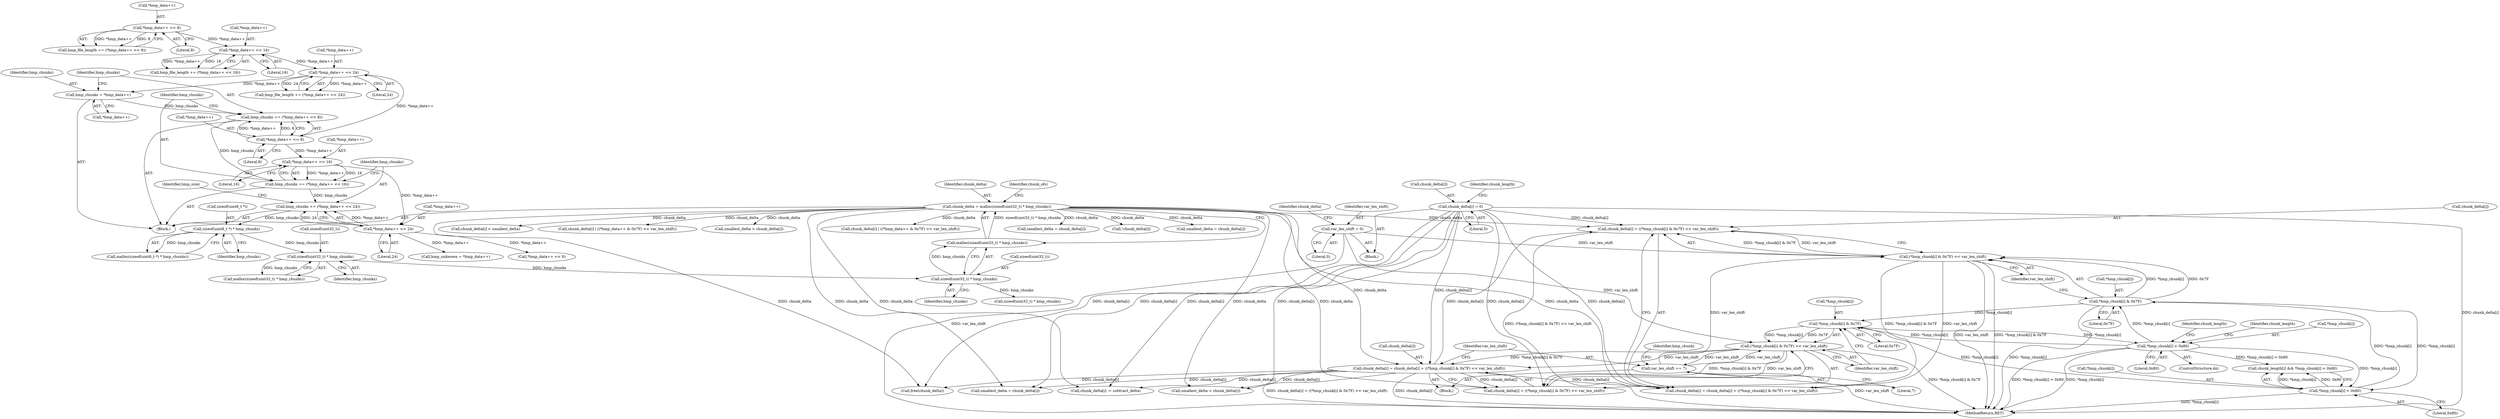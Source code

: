 digraph "0_wildmidi_660b513d99bced8783a4a5984ac2f742c74ebbdd_0@array" {
"1001131" [label="(Call,chunk_delta[i] + ((*hmp_chunk[i] & 0x7F) << var_len_shift))"];
"1001056" [label="(Call,chunk_delta[i] = 0)"];
"1000501" [label="(Call,chunk_delta = malloc(sizeof(uint32_t) * hmp_chunks))"];
"1000503" [label="(Call,malloc(sizeof(uint32_t) * hmp_chunks))"];
"1000504" [label="(Call,sizeof(uint32_t) * hmp_chunks)"];
"1000497" [label="(Call,sizeof(uint32_t) * hmp_chunks)"];
"1000490" [label="(Call,sizeof(uint8_t *) * hmp_chunks)"];
"1000327" [label="(Call,hmp_chunks += (*hmp_data++ << 24))"];
"1000329" [label="(Call,*hmp_data++ << 24)"];
"1000322" [label="(Call,*hmp_data++ << 16)"];
"1000315" [label="(Call,*hmp_data++ << 8)"];
"1000292" [label="(Call,*hmp_data++ << 24)"];
"1000285" [label="(Call,*hmp_data++ << 16)"];
"1000278" [label="(Call,*hmp_data++ << 8)"];
"1000320" [label="(Call,hmp_chunks += (*hmp_data++ << 16))"];
"1000313" [label="(Call,hmp_chunks += (*hmp_data++ << 8))"];
"1000308" [label="(Call,hmp_chunks = *hmp_data++)"];
"1001081" [label="(Call,chunk_delta[i] = chunk_delta[i] + ((*hmp_chunk[i] & 0x7F) << var_len_shift))"];
"1001089" [label="(Call,(*hmp_chunk[i] & 0x7F) << var_len_shift)"];
"1001090" [label="(Call,*hmp_chunk[i] & 0x7F)"];
"1001108" [label="(Call,*hmp_chunk[i] < 0x80)"];
"1001136" [label="(Call,*hmp_chunk[i] & 0x7F)"];
"1001066" [label="(Call,*hmp_chunk[i] < 0x80)"];
"1001097" [label="(Call,var_len_shift += 7)"];
"1001053" [label="(Call,var_len_shift = 0)"];
"1001135" [label="(Call,(*hmp_chunk[i] & 0x7F) << var_len_shift)"];
"1000283" [label="(Call,hmp_file_length += (*hmp_data++ << 16))"];
"1000870" [label="(Block,)"];
"1001109" [label="(Call,*hmp_chunk[i])"];
"1000491" [label="(Call,sizeof(uint8_t *))"];
"1000279" [label="(Call,*hmp_data++)"];
"1001058" [label="(Identifier,chunk_delta)"];
"1001165" [label="(Call,smallest_delta = chunk_delta[i])"];
"1000507" [label="(Identifier,hmp_chunks)"];
"1001053" [label="(Call,var_len_shift = 0)"];
"1000731" [label="(Call,chunk_delta[i] < smallest_delta)"];
"1000503" [label="(Call,malloc(sizeof(uint32_t) * hmp_chunks))"];
"1000335" [label="(Identifier,hmp_size)"];
"1001057" [label="(Call,chunk_delta[i])"];
"1000689" [label="(Call,chunk_delta[i] | ((*hmp_data++ & 0x7F) << var_len_shift))"];
"1001082" [label="(Call,chunk_delta[i])"];
"1000498" [label="(Call,sizeof(uint32_t))"];
"1000497" [label="(Call,sizeof(uint32_t) * hmp_chunks)"];
"1001073" [label="(ControlStructure,do)"];
"1000308" [label="(Call,hmp_chunks = *hmp_data++)"];
"1000322" [label="(Call,*hmp_data++ << 16)"];
"1000316" [label="(Call,*hmp_data++)"];
"1001102" [label="(Identifier,hmp_chunk)"];
"1001074" [label="(Block,)"];
"1001287" [label="(MethodReturn,RET)"];
"1000330" [label="(Call,*hmp_data++)"];
"1001131" [label="(Call,chunk_delta[i] + ((*hmp_chunk[i] & 0x7F) << var_len_shift))"];
"1000857" [label="(Call,smallest_delta > chunk_delta[i])"];
"1000496" [label="(Call,malloc(sizeof(uint32_t) * hmp_chunks))"];
"1000329" [label="(Call,*hmp_data++ << 24)"];
"1001135" [label="(Call,(*hmp_chunk[i] & 0x7F) << var_len_shift)"];
"1001097" [label="(Call,var_len_shift += 7)"];
"1001066" [label="(Call,*hmp_chunk[i] < 0x80)"];
"1000286" [label="(Call,*hmp_data++)"];
"1000333" [label="(Literal,24)"];
"1000505" [label="(Call,sizeof(uint32_t))"];
"1001060" [label="(Literal,0)"];
"1001062" [label="(Call,chunk_length[i] && *hmp_chunk[i] < 0x80)"];
"1000327" [label="(Call,hmp_chunks += (*hmp_data++ << 24))"];
"1001055" [label="(Literal,0)"];
"1000500" [label="(Identifier,hmp_chunks)"];
"1000715" [label="(Call,chunk_delta[i] | ((*hmp_data++ & 0x7F) << var_len_shift))"];
"1001098" [label="(Identifier,var_len_shift)"];
"1000323" [label="(Call,*hmp_data++)"];
"1000326" [label="(Literal,16)"];
"1001085" [label="(Call,chunk_delta[i] + ((*hmp_chunk[i] & 0x7F) << var_len_shift))"];
"1000843" [label="(Call,chunk_delta[i] -= subtract_delta)"];
"1001159" [label="(Call,smallest_delta > chunk_delta[i])"];
"1000282" [label="(Literal,8)"];
"1001113" [label="(Literal,0x80)"];
"1000511" [label="(Call,sizeof(uint32_t) * hmp_chunks)"];
"1001137" [label="(Call,*hmp_chunk[i])"];
"1001054" [label="(Identifier,var_len_shift)"];
"1000493" [label="(Identifier,hmp_chunks)"];
"1000737" [label="(Call,smallest_delta = chunk_delta[i])"];
"1001132" [label="(Call,chunk_delta[i])"];
"1001081" [label="(Call,chunk_delta[i] = chunk_delta[i] + ((*hmp_chunk[i] & 0x7F) << var_len_shift))"];
"1000285" [label="(Call,*hmp_data++ << 16)"];
"1001151" [label="(Call,!chunk_delta[i])"];
"1000309" [label="(Identifier,hmp_chunks)"];
"1001141" [label="(Literal,0x7F)"];
"1000314" [label="(Identifier,hmp_chunks)"];
"1000337" [label="(Call,hmp_unknown = *hmp_data++)"];
"1000292" [label="(Call,*hmp_data++ << 24)"];
"1001091" [label="(Call,*hmp_chunk[i])"];
"1000489" [label="(Call,malloc(sizeof(uint8_t *) * hmp_chunks))"];
"1000344" [label="(Call,*hmp_data++ << 8)"];
"1000315" [label="(Call,*hmp_data++ << 8)"];
"1000290" [label="(Call,hmp_file_length += (*hmp_data++ << 24))"];
"1001067" [label="(Call,*hmp_chunk[i])"];
"1000490" [label="(Call,sizeof(uint8_t *) * hmp_chunks)"];
"1001096" [label="(Identifier,var_len_shift)"];
"1001071" [label="(Literal,0x80)"];
"1000502" [label="(Identifier,chunk_delta)"];
"1001099" [label="(Literal,7)"];
"1000293" [label="(Call,*hmp_data++)"];
"1001108" [label="(Call,*hmp_chunk[i] < 0x80)"];
"1001078" [label="(Identifier,chunk_length)"];
"1001056" [label="(Call,chunk_delta[i] = 0)"];
"1000276" [label="(Call,hmp_file_length += (*hmp_data++ << 8))"];
"1000320" [label="(Call,hmp_chunks += (*hmp_data++ << 16))"];
"1001090" [label="(Call,*hmp_chunk[i] & 0x7F)"];
"1000289" [label="(Literal,16)"];
"1001089" [label="(Call,(*hmp_chunk[i] & 0x7F) << var_len_shift)"];
"1000321" [label="(Identifier,hmp_chunks)"];
"1001127" [label="(Call,chunk_delta[i] = chunk_delta[i] + ((*hmp_chunk[i] & 0x7F) << var_len_shift))"];
"1001064" [label="(Identifier,chunk_length)"];
"1000313" [label="(Call,hmp_chunks += (*hmp_data++ << 8))"];
"1000863" [label="(Call,smallest_delta = chunk_delta[i])"];
"1000509" [label="(Identifier,chunk_ofs)"];
"1001117" [label="(Identifier,chunk_length)"];
"1000296" [label="(Literal,24)"];
"1001271" [label="(Call,free(chunk_delta))"];
"1000501" [label="(Call,chunk_delta = malloc(sizeof(uint32_t) * hmp_chunks))"];
"1000328" [label="(Identifier,hmp_chunks)"];
"1001095" [label="(Literal,0x7F)"];
"1000106" [label="(Block,)"];
"1000319" [label="(Literal,8)"];
"1001142" [label="(Identifier,var_len_shift)"];
"1000504" [label="(Call,sizeof(uint32_t) * hmp_chunks)"];
"1001136" [label="(Call,*hmp_chunk[i] & 0x7F)"];
"1000278" [label="(Call,*hmp_data++ << 8)"];
"1000310" [label="(Call,*hmp_data++)"];
"1001131" -> "1001127"  [label="AST: "];
"1001131" -> "1001135"  [label="CFG: "];
"1001132" -> "1001131"  [label="AST: "];
"1001135" -> "1001131"  [label="AST: "];
"1001127" -> "1001131"  [label="CFG: "];
"1001131" -> "1001287"  [label="DDG: (*hmp_chunk[i] & 0x7F) << var_len_shift"];
"1001056" -> "1001131"  [label="DDG: chunk_delta[i]"];
"1000501" -> "1001131"  [label="DDG: chunk_delta"];
"1001081" -> "1001131"  [label="DDG: chunk_delta[i]"];
"1001135" -> "1001131"  [label="DDG: *hmp_chunk[i] & 0x7F"];
"1001135" -> "1001131"  [label="DDG: var_len_shift"];
"1001056" -> "1000870"  [label="AST: "];
"1001056" -> "1001060"  [label="CFG: "];
"1001057" -> "1001056"  [label="AST: "];
"1001060" -> "1001056"  [label="AST: "];
"1001064" -> "1001056"  [label="CFG: "];
"1001056" -> "1001287"  [label="DDG: chunk_delta[i]"];
"1001056" -> "1000843"  [label="DDG: chunk_delta[i]"];
"1001056" -> "1001081"  [label="DDG: chunk_delta[i]"];
"1001056" -> "1001085"  [label="DDG: chunk_delta[i]"];
"1001056" -> "1001127"  [label="DDG: chunk_delta[i]"];
"1001056" -> "1001159"  [label="DDG: chunk_delta[i]"];
"1001056" -> "1001165"  [label="DDG: chunk_delta[i]"];
"1001056" -> "1001271"  [label="DDG: chunk_delta[i]"];
"1000501" -> "1000106"  [label="AST: "];
"1000501" -> "1000503"  [label="CFG: "];
"1000502" -> "1000501"  [label="AST: "];
"1000503" -> "1000501"  [label="AST: "];
"1000509" -> "1000501"  [label="CFG: "];
"1000503" -> "1000501"  [label="DDG: sizeof(uint32_t) * hmp_chunks"];
"1000501" -> "1000689"  [label="DDG: chunk_delta"];
"1000501" -> "1000715"  [label="DDG: chunk_delta"];
"1000501" -> "1000731"  [label="DDG: chunk_delta"];
"1000501" -> "1000737"  [label="DDG: chunk_delta"];
"1000501" -> "1000843"  [label="DDG: chunk_delta"];
"1000501" -> "1000857"  [label="DDG: chunk_delta"];
"1000501" -> "1000863"  [label="DDG: chunk_delta"];
"1000501" -> "1001081"  [label="DDG: chunk_delta"];
"1000501" -> "1001085"  [label="DDG: chunk_delta"];
"1000501" -> "1001127"  [label="DDG: chunk_delta"];
"1000501" -> "1001151"  [label="DDG: chunk_delta"];
"1000501" -> "1001159"  [label="DDG: chunk_delta"];
"1000501" -> "1001165"  [label="DDG: chunk_delta"];
"1000501" -> "1001271"  [label="DDG: chunk_delta"];
"1000503" -> "1000504"  [label="CFG: "];
"1000504" -> "1000503"  [label="AST: "];
"1000504" -> "1000503"  [label="DDG: hmp_chunks"];
"1000504" -> "1000507"  [label="CFG: "];
"1000505" -> "1000504"  [label="AST: "];
"1000507" -> "1000504"  [label="AST: "];
"1000497" -> "1000504"  [label="DDG: hmp_chunks"];
"1000504" -> "1000511"  [label="DDG: hmp_chunks"];
"1000497" -> "1000496"  [label="AST: "];
"1000497" -> "1000500"  [label="CFG: "];
"1000498" -> "1000497"  [label="AST: "];
"1000500" -> "1000497"  [label="AST: "];
"1000496" -> "1000497"  [label="CFG: "];
"1000497" -> "1000496"  [label="DDG: hmp_chunks"];
"1000490" -> "1000497"  [label="DDG: hmp_chunks"];
"1000490" -> "1000489"  [label="AST: "];
"1000490" -> "1000493"  [label="CFG: "];
"1000491" -> "1000490"  [label="AST: "];
"1000493" -> "1000490"  [label="AST: "];
"1000489" -> "1000490"  [label="CFG: "];
"1000490" -> "1000489"  [label="DDG: hmp_chunks"];
"1000327" -> "1000490"  [label="DDG: hmp_chunks"];
"1000327" -> "1000106"  [label="AST: "];
"1000327" -> "1000329"  [label="CFG: "];
"1000328" -> "1000327"  [label="AST: "];
"1000329" -> "1000327"  [label="AST: "];
"1000335" -> "1000327"  [label="CFG: "];
"1000329" -> "1000327"  [label="DDG: *hmp_data++"];
"1000329" -> "1000327"  [label="DDG: 24"];
"1000320" -> "1000327"  [label="DDG: hmp_chunks"];
"1000329" -> "1000333"  [label="CFG: "];
"1000330" -> "1000329"  [label="AST: "];
"1000333" -> "1000329"  [label="AST: "];
"1000322" -> "1000329"  [label="DDG: *hmp_data++"];
"1000329" -> "1000337"  [label="DDG: *hmp_data++"];
"1000329" -> "1000344"  [label="DDG: *hmp_data++"];
"1000322" -> "1000320"  [label="AST: "];
"1000322" -> "1000326"  [label="CFG: "];
"1000323" -> "1000322"  [label="AST: "];
"1000326" -> "1000322"  [label="AST: "];
"1000320" -> "1000322"  [label="CFG: "];
"1000322" -> "1000320"  [label="DDG: *hmp_data++"];
"1000322" -> "1000320"  [label="DDG: 16"];
"1000315" -> "1000322"  [label="DDG: *hmp_data++"];
"1000315" -> "1000313"  [label="AST: "];
"1000315" -> "1000319"  [label="CFG: "];
"1000316" -> "1000315"  [label="AST: "];
"1000319" -> "1000315"  [label="AST: "];
"1000313" -> "1000315"  [label="CFG: "];
"1000315" -> "1000313"  [label="DDG: *hmp_data++"];
"1000315" -> "1000313"  [label="DDG: 8"];
"1000292" -> "1000315"  [label="DDG: *hmp_data++"];
"1000292" -> "1000290"  [label="AST: "];
"1000292" -> "1000296"  [label="CFG: "];
"1000293" -> "1000292"  [label="AST: "];
"1000296" -> "1000292"  [label="AST: "];
"1000290" -> "1000292"  [label="CFG: "];
"1000292" -> "1000290"  [label="DDG: *hmp_data++"];
"1000292" -> "1000290"  [label="DDG: 24"];
"1000285" -> "1000292"  [label="DDG: *hmp_data++"];
"1000292" -> "1000308"  [label="DDG: *hmp_data++"];
"1000285" -> "1000283"  [label="AST: "];
"1000285" -> "1000289"  [label="CFG: "];
"1000286" -> "1000285"  [label="AST: "];
"1000289" -> "1000285"  [label="AST: "];
"1000283" -> "1000285"  [label="CFG: "];
"1000285" -> "1000283"  [label="DDG: *hmp_data++"];
"1000285" -> "1000283"  [label="DDG: 16"];
"1000278" -> "1000285"  [label="DDG: *hmp_data++"];
"1000278" -> "1000276"  [label="AST: "];
"1000278" -> "1000282"  [label="CFG: "];
"1000279" -> "1000278"  [label="AST: "];
"1000282" -> "1000278"  [label="AST: "];
"1000276" -> "1000278"  [label="CFG: "];
"1000278" -> "1000276"  [label="DDG: *hmp_data++"];
"1000278" -> "1000276"  [label="DDG: 8"];
"1000320" -> "1000106"  [label="AST: "];
"1000321" -> "1000320"  [label="AST: "];
"1000328" -> "1000320"  [label="CFG: "];
"1000313" -> "1000320"  [label="DDG: hmp_chunks"];
"1000313" -> "1000106"  [label="AST: "];
"1000314" -> "1000313"  [label="AST: "];
"1000321" -> "1000313"  [label="CFG: "];
"1000308" -> "1000313"  [label="DDG: hmp_chunks"];
"1000308" -> "1000106"  [label="AST: "];
"1000308" -> "1000310"  [label="CFG: "];
"1000309" -> "1000308"  [label="AST: "];
"1000310" -> "1000308"  [label="AST: "];
"1000314" -> "1000308"  [label="CFG: "];
"1001081" -> "1001074"  [label="AST: "];
"1001081" -> "1001085"  [label="CFG: "];
"1001082" -> "1001081"  [label="AST: "];
"1001085" -> "1001081"  [label="AST: "];
"1001098" -> "1001081"  [label="CFG: "];
"1001081" -> "1001287"  [label="DDG: chunk_delta[i] + ((*hmp_chunk[i] & 0x7F) << var_len_shift)"];
"1001081" -> "1001287"  [label="DDG: chunk_delta[i]"];
"1001081" -> "1000843"  [label="DDG: chunk_delta[i]"];
"1001089" -> "1001081"  [label="DDG: *hmp_chunk[i] & 0x7F"];
"1001089" -> "1001081"  [label="DDG: var_len_shift"];
"1001081" -> "1001085"  [label="DDG: chunk_delta[i]"];
"1001081" -> "1001127"  [label="DDG: chunk_delta[i]"];
"1001081" -> "1001159"  [label="DDG: chunk_delta[i]"];
"1001081" -> "1001165"  [label="DDG: chunk_delta[i]"];
"1001081" -> "1001271"  [label="DDG: chunk_delta[i]"];
"1001089" -> "1001085"  [label="AST: "];
"1001089" -> "1001096"  [label="CFG: "];
"1001090" -> "1001089"  [label="AST: "];
"1001096" -> "1001089"  [label="AST: "];
"1001085" -> "1001089"  [label="CFG: "];
"1001089" -> "1001287"  [label="DDG: *hmp_chunk[i] & 0x7F"];
"1001089" -> "1001085"  [label="DDG: *hmp_chunk[i] & 0x7F"];
"1001089" -> "1001085"  [label="DDG: var_len_shift"];
"1001090" -> "1001089"  [label="DDG: *hmp_chunk[i]"];
"1001090" -> "1001089"  [label="DDG: 0x7F"];
"1001097" -> "1001089"  [label="DDG: var_len_shift"];
"1001053" -> "1001089"  [label="DDG: var_len_shift"];
"1001089" -> "1001097"  [label="DDG: var_len_shift"];
"1001090" -> "1001095"  [label="CFG: "];
"1001091" -> "1001090"  [label="AST: "];
"1001095" -> "1001090"  [label="AST: "];
"1001096" -> "1001090"  [label="CFG: "];
"1001108" -> "1001090"  [label="DDG: *hmp_chunk[i]"];
"1001136" -> "1001090"  [label="DDG: *hmp_chunk[i]"];
"1001066" -> "1001090"  [label="DDG: *hmp_chunk[i]"];
"1001090" -> "1001108"  [label="DDG: *hmp_chunk[i]"];
"1001108" -> "1001073"  [label="AST: "];
"1001108" -> "1001113"  [label="CFG: "];
"1001109" -> "1001108"  [label="AST: "];
"1001113" -> "1001108"  [label="AST: "];
"1001078" -> "1001108"  [label="CFG: "];
"1001117" -> "1001108"  [label="CFG: "];
"1001108" -> "1001287"  [label="DDG: *hmp_chunk[i]"];
"1001108" -> "1001287"  [label="DDG: *hmp_chunk[i] < 0x80"];
"1001108" -> "1001062"  [label="DDG: *hmp_chunk[i] < 0x80"];
"1001108" -> "1001066"  [label="DDG: *hmp_chunk[i]"];
"1001108" -> "1001136"  [label="DDG: *hmp_chunk[i]"];
"1001136" -> "1001135"  [label="AST: "];
"1001136" -> "1001141"  [label="CFG: "];
"1001137" -> "1001136"  [label="AST: "];
"1001141" -> "1001136"  [label="AST: "];
"1001142" -> "1001136"  [label="CFG: "];
"1001136" -> "1001287"  [label="DDG: *hmp_chunk[i]"];
"1001136" -> "1001066"  [label="DDG: *hmp_chunk[i]"];
"1001136" -> "1001135"  [label="DDG: *hmp_chunk[i]"];
"1001136" -> "1001135"  [label="DDG: 0x7F"];
"1001066" -> "1001136"  [label="DDG: *hmp_chunk[i]"];
"1001066" -> "1001062"  [label="AST: "];
"1001066" -> "1001071"  [label="CFG: "];
"1001067" -> "1001066"  [label="AST: "];
"1001071" -> "1001066"  [label="AST: "];
"1001062" -> "1001066"  [label="CFG: "];
"1001066" -> "1001287"  [label="DDG: *hmp_chunk[i]"];
"1001066" -> "1001062"  [label="DDG: *hmp_chunk[i]"];
"1001066" -> "1001062"  [label="DDG: 0x80"];
"1001097" -> "1001074"  [label="AST: "];
"1001097" -> "1001099"  [label="CFG: "];
"1001098" -> "1001097"  [label="AST: "];
"1001099" -> "1001097"  [label="AST: "];
"1001102" -> "1001097"  [label="CFG: "];
"1001097" -> "1001287"  [label="DDG: var_len_shift"];
"1001097" -> "1001135"  [label="DDG: var_len_shift"];
"1001053" -> "1000870"  [label="AST: "];
"1001053" -> "1001055"  [label="CFG: "];
"1001054" -> "1001053"  [label="AST: "];
"1001055" -> "1001053"  [label="AST: "];
"1001058" -> "1001053"  [label="CFG: "];
"1001053" -> "1001287"  [label="DDG: var_len_shift"];
"1001053" -> "1001135"  [label="DDG: var_len_shift"];
"1001135" -> "1001142"  [label="CFG: "];
"1001142" -> "1001135"  [label="AST: "];
"1001135" -> "1001287"  [label="DDG: var_len_shift"];
"1001135" -> "1001287"  [label="DDG: *hmp_chunk[i] & 0x7F"];
"1001135" -> "1001127"  [label="DDG: *hmp_chunk[i] & 0x7F"];
"1001135" -> "1001127"  [label="DDG: var_len_shift"];
}

